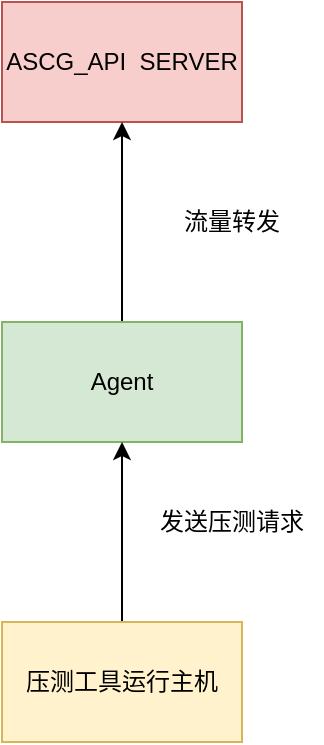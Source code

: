 <mxfile version="20.8.3" type="github">
  <diagram id="F0-TLgjnff-trYWFbw_f" name="第 1 页">
    <mxGraphModel dx="972" dy="618" grid="1" gridSize="10" guides="1" tooltips="1" connect="1" arrows="1" fold="1" page="1" pageScale="1" pageWidth="1169" pageHeight="827" math="0" shadow="0">
      <root>
        <mxCell id="0" />
        <mxCell id="1" parent="0" />
        <mxCell id="iMqKd1RsrXkhgSAMZbbe-1" value="ASCG_API&amp;nbsp; SERVER" style="rounded=0;whiteSpace=wrap;html=1;fillColor=#f8cecc;strokeColor=#b85450;" vertex="1" parent="1">
          <mxGeometry x="400" y="90" width="120" height="60" as="geometry" />
        </mxCell>
        <mxCell id="iMqKd1RsrXkhgSAMZbbe-5" style="edgeStyle=orthogonalEdgeStyle;rounded=0;orthogonalLoop=1;jettySize=auto;html=1;exitX=0.5;exitY=0;exitDx=0;exitDy=0;" edge="1" parent="1" source="iMqKd1RsrXkhgSAMZbbe-2" target="iMqKd1RsrXkhgSAMZbbe-1">
          <mxGeometry relative="1" as="geometry" />
        </mxCell>
        <mxCell id="iMqKd1RsrXkhgSAMZbbe-2" value="Agent" style="rounded=0;whiteSpace=wrap;html=1;fillColor=#d5e8d4;strokeColor=#82b366;" vertex="1" parent="1">
          <mxGeometry x="400" y="250" width="120" height="60" as="geometry" />
        </mxCell>
        <mxCell id="iMqKd1RsrXkhgSAMZbbe-4" style="edgeStyle=orthogonalEdgeStyle;rounded=0;orthogonalLoop=1;jettySize=auto;html=1;exitX=0.5;exitY=0;exitDx=0;exitDy=0;entryX=0.5;entryY=1;entryDx=0;entryDy=0;" edge="1" parent="1" source="iMqKd1RsrXkhgSAMZbbe-3" target="iMqKd1RsrXkhgSAMZbbe-2">
          <mxGeometry relative="1" as="geometry" />
        </mxCell>
        <mxCell id="iMqKd1RsrXkhgSAMZbbe-3" value="压测工具运行主机" style="rounded=0;whiteSpace=wrap;html=1;fillColor=#fff2cc;strokeColor=#d6b656;" vertex="1" parent="1">
          <mxGeometry x="400" y="400" width="120" height="60" as="geometry" />
        </mxCell>
        <mxCell id="iMqKd1RsrXkhgSAMZbbe-6" value="发送压测请求" style="text;html=1;strokeColor=none;fillColor=none;align=center;verticalAlign=middle;whiteSpace=wrap;rounded=0;" vertex="1" parent="1">
          <mxGeometry x="470" y="340" width="90" height="20" as="geometry" />
        </mxCell>
        <mxCell id="iMqKd1RsrXkhgSAMZbbe-7" value="流量转发" style="text;html=1;strokeColor=none;fillColor=none;align=center;verticalAlign=middle;whiteSpace=wrap;rounded=0;" vertex="1" parent="1">
          <mxGeometry x="470" y="190" width="90" height="20" as="geometry" />
        </mxCell>
        <mxCell id="iMqKd1RsrXkhgSAMZbbe-8" style="edgeStyle=orthogonalEdgeStyle;rounded=0;orthogonalLoop=1;jettySize=auto;html=1;exitX=0.5;exitY=1;exitDx=0;exitDy=0;" edge="1" parent="1" source="iMqKd1RsrXkhgSAMZbbe-6" target="iMqKd1RsrXkhgSAMZbbe-6">
          <mxGeometry relative="1" as="geometry" />
        </mxCell>
      </root>
    </mxGraphModel>
  </diagram>
</mxfile>
